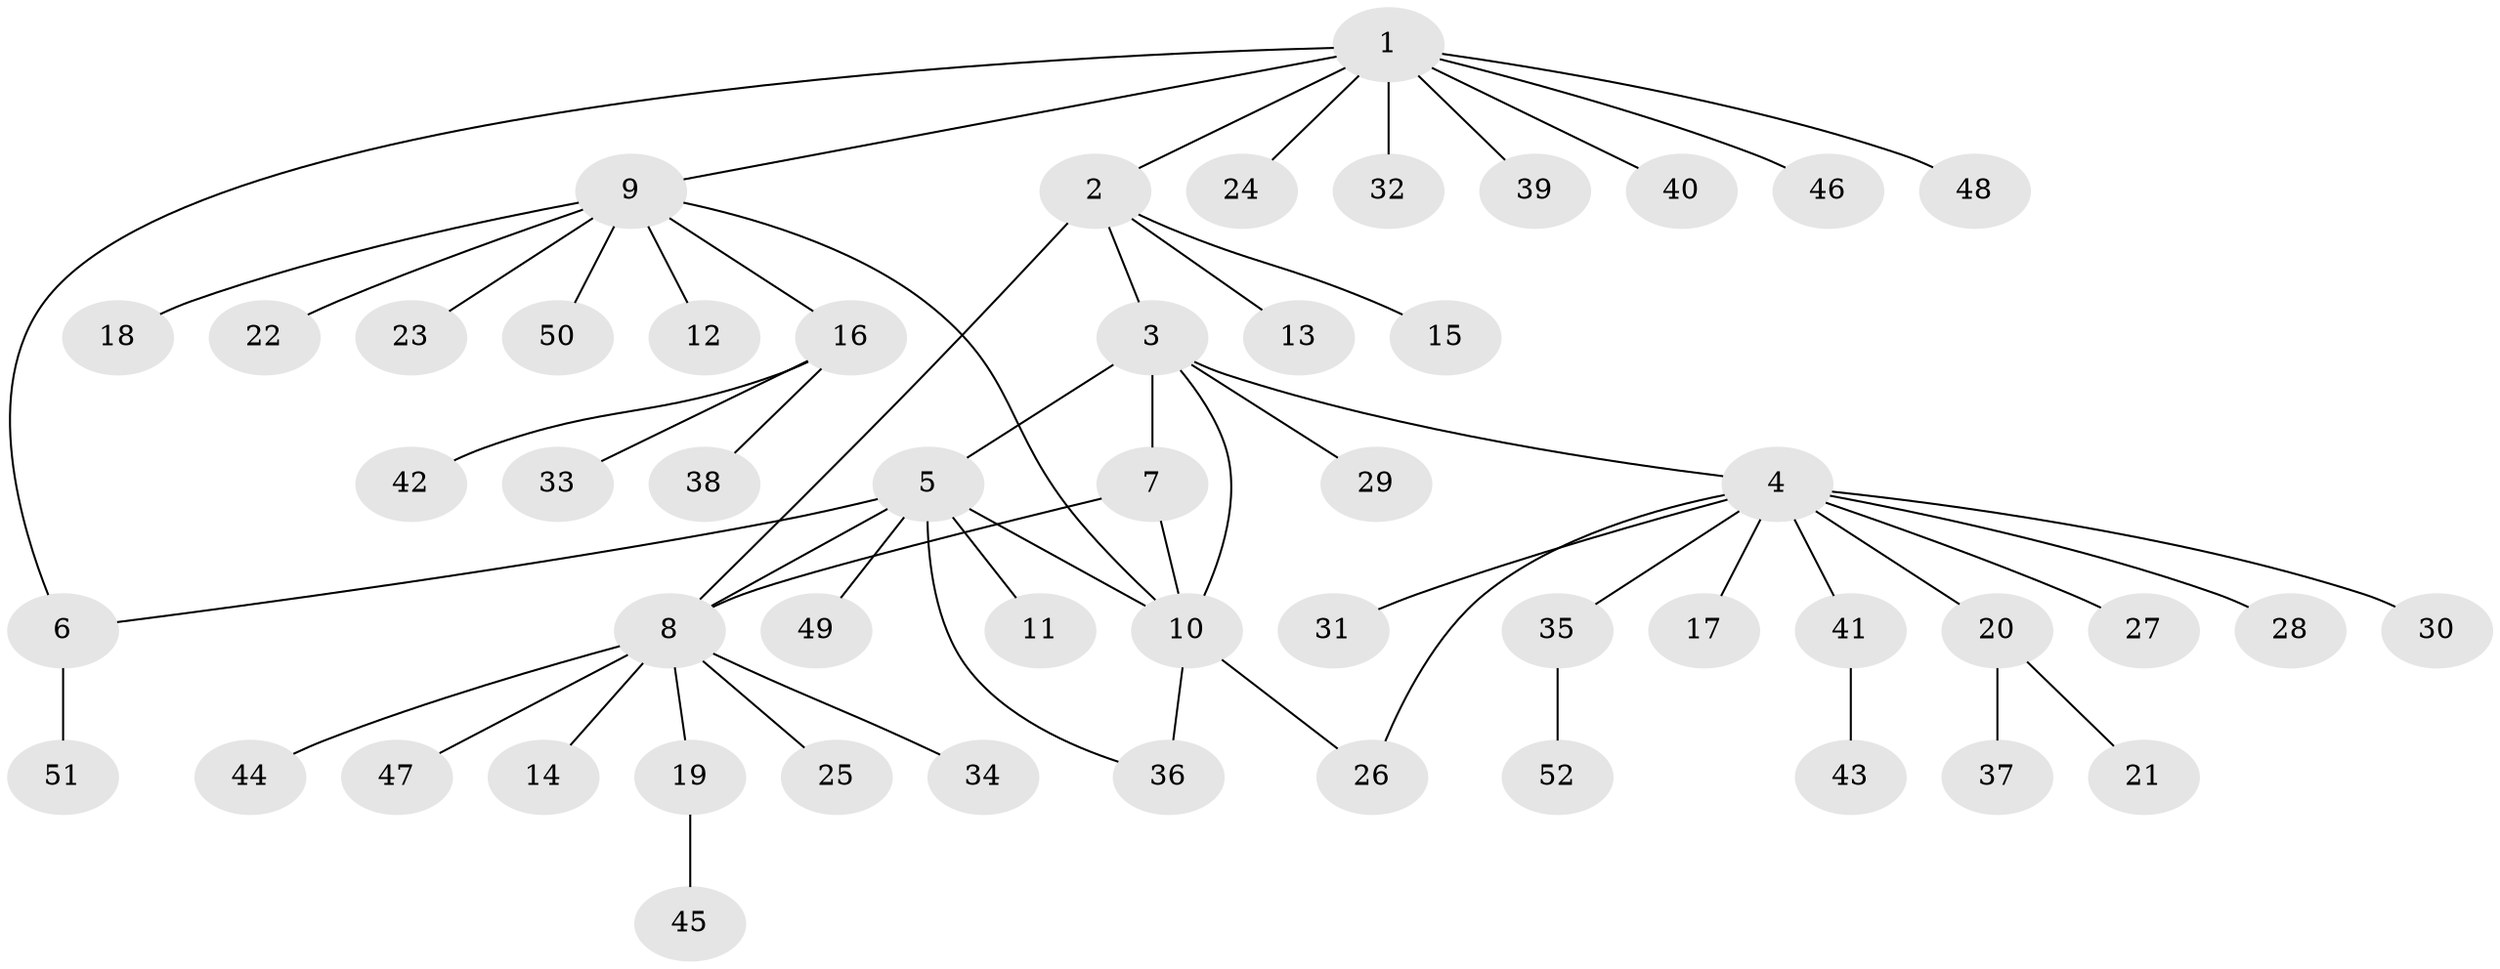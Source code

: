 // Generated by graph-tools (version 1.1) at 2025/11/02/27/25 16:11:34]
// undirected, 52 vertices, 59 edges
graph export_dot {
graph [start="1"]
  node [color=gray90,style=filled];
  1;
  2;
  3;
  4;
  5;
  6;
  7;
  8;
  9;
  10;
  11;
  12;
  13;
  14;
  15;
  16;
  17;
  18;
  19;
  20;
  21;
  22;
  23;
  24;
  25;
  26;
  27;
  28;
  29;
  30;
  31;
  32;
  33;
  34;
  35;
  36;
  37;
  38;
  39;
  40;
  41;
  42;
  43;
  44;
  45;
  46;
  47;
  48;
  49;
  50;
  51;
  52;
  1 -- 2;
  1 -- 6;
  1 -- 9;
  1 -- 24;
  1 -- 32;
  1 -- 39;
  1 -- 40;
  1 -- 46;
  1 -- 48;
  2 -- 3;
  2 -- 8;
  2 -- 13;
  2 -- 15;
  3 -- 4;
  3 -- 5;
  3 -- 7;
  3 -- 10;
  3 -- 29;
  4 -- 17;
  4 -- 20;
  4 -- 26;
  4 -- 27;
  4 -- 28;
  4 -- 30;
  4 -- 31;
  4 -- 35;
  4 -- 41;
  5 -- 6;
  5 -- 8;
  5 -- 10;
  5 -- 11;
  5 -- 36;
  5 -- 49;
  6 -- 51;
  7 -- 8;
  7 -- 10;
  8 -- 14;
  8 -- 19;
  8 -- 25;
  8 -- 34;
  8 -- 44;
  8 -- 47;
  9 -- 10;
  9 -- 12;
  9 -- 16;
  9 -- 18;
  9 -- 22;
  9 -- 23;
  9 -- 50;
  10 -- 26;
  10 -- 36;
  16 -- 33;
  16 -- 38;
  16 -- 42;
  19 -- 45;
  20 -- 21;
  20 -- 37;
  35 -- 52;
  41 -- 43;
}
